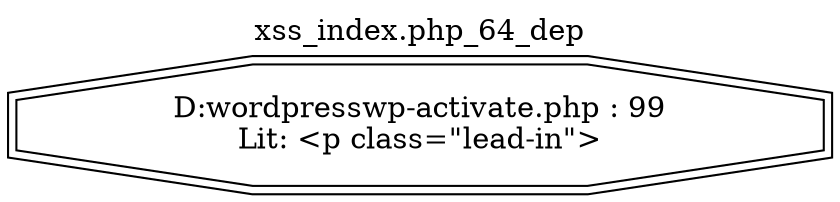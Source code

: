 digraph cfg {
  label="xss_index.php_64_dep";
  labelloc=t;
  n1 [shape=doubleoctagon, label="D:\wordpress\wp-activate.php : 99\nLit: <p class=\"lead-in\">\n"];
}
